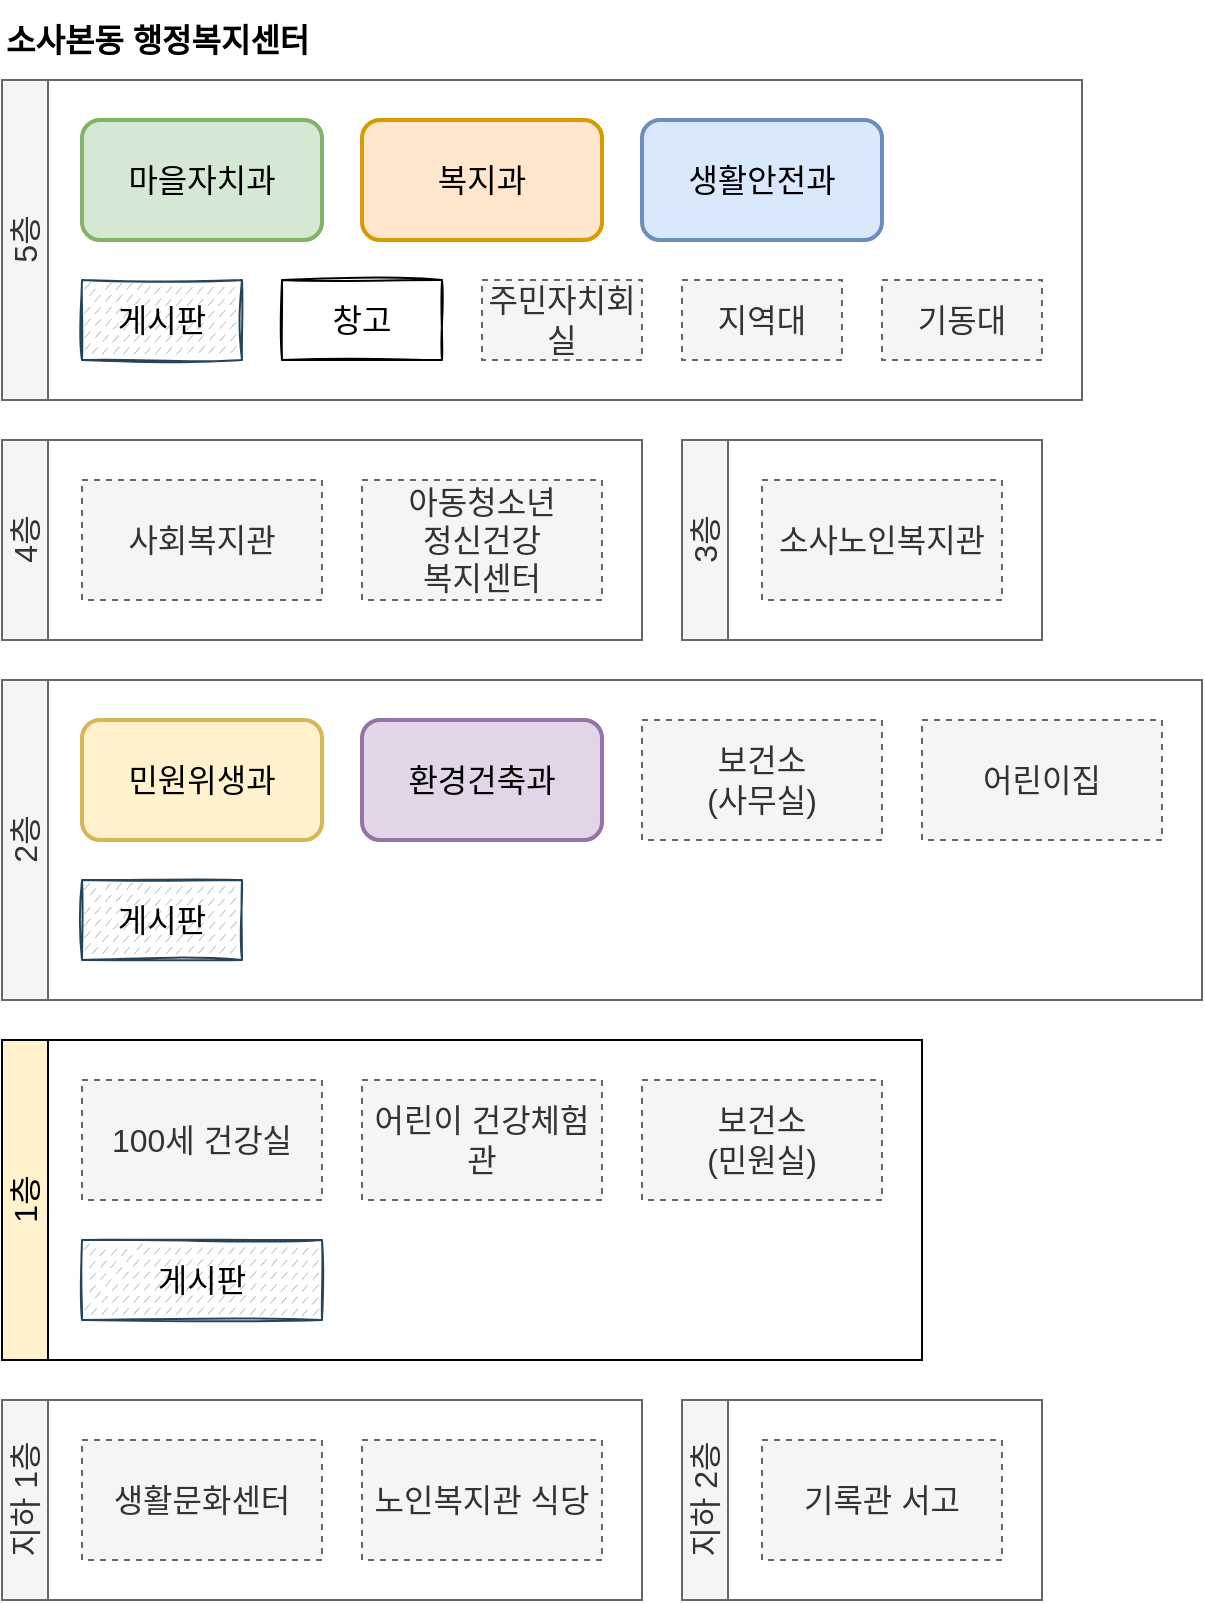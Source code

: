 <mxfile version="20.5.3" type="github">
  <diagram id="eLIVxNQiJWbGcrF2bT0w" name="페이지-1">
    <mxGraphModel dx="745" dy="540" grid="1" gridSize="10" guides="1" tooltips="1" connect="1" arrows="1" fold="1" page="1" pageScale="1" pageWidth="827" pageHeight="1169" math="0" shadow="0">
      <root>
        <mxCell id="0" />
        <mxCell id="1" parent="0" />
        <mxCell id="WZCAYHtos3Cy1ELbFCDV-2" value="소사본동 행정복지센터" style="text;strokeColor=none;fillColor=none;align=left;verticalAlign=middle;whiteSpace=wrap;rounded=0;fontSize=16;fontStyle=1;labelBorderColor=none;labelBackgroundColor=none;html=1;" parent="1" vertex="1">
          <mxGeometry x="40" y="40" width="200" height="40" as="geometry" />
        </mxCell>
        <mxCell id="WZCAYHtos3Cy1ELbFCDV-12" value="&lt;span style=&quot;font-weight: normal;&quot;&gt;5층&lt;/span&gt;" style="swimlane;whiteSpace=wrap;html=1;fontSize=16;fillColor=#f5f5f5;fontColor=#333333;strokeColor=#666666;horizontal=0;" parent="1" vertex="1">
          <mxGeometry x="40" y="80" width="540" height="160" as="geometry" />
        </mxCell>
        <mxCell id="WZCAYHtos3Cy1ELbFCDV-10" value="마을자치과" style="rounded=1;whiteSpace=wrap;html=1;fontSize=16;fillColor=#d5e8d4;strokeColor=#82b366;strokeWidth=2;glass=0;sketch=0;" parent="WZCAYHtos3Cy1ELbFCDV-12" vertex="1">
          <mxGeometry x="40" y="20" width="120" height="60" as="geometry" />
        </mxCell>
        <mxCell id="WZCAYHtos3Cy1ELbFCDV-13" value="복지과" style="rounded=1;whiteSpace=wrap;html=1;fontSize=16;fillColor=#ffe6cc;strokeColor=#d79b00;strokeWidth=2;glass=0;sketch=0;" parent="WZCAYHtos3Cy1ELbFCDV-12" vertex="1">
          <mxGeometry x="180" y="20" width="120" height="60" as="geometry" />
        </mxCell>
        <mxCell id="WZCAYHtos3Cy1ELbFCDV-14" value="생활안전과" style="rounded=1;whiteSpace=wrap;html=1;fontSize=16;fillColor=#dae8fc;strokeColor=#6c8ebf;strokeWidth=2;perimeterSpacing=0;glass=0;sketch=0;shadow=0;" parent="WZCAYHtos3Cy1ELbFCDV-12" vertex="1">
          <mxGeometry x="320" y="20" width="120" height="60" as="geometry" />
        </mxCell>
        <mxCell id="WZCAYHtos3Cy1ELbFCDV-15" value="창고" style="rounded=0;whiteSpace=wrap;html=1;fontSize=16;strokeWidth=1;sketch=1;" parent="WZCAYHtos3Cy1ELbFCDV-12" vertex="1">
          <mxGeometry x="140" y="100" width="80" height="40" as="geometry" />
        </mxCell>
        <mxCell id="WZCAYHtos3Cy1ELbFCDV-53" value="게시판" style="rounded=0;whiteSpace=wrap;html=1;fontSize=16;fillColor=#bac8d3;strokeColor=#23445d;sketch=1;perimeterSpacing=0;curveFitting=0.95;hachureAngle=-41;gradientColor=none;fillStyle=dashed;" parent="WZCAYHtos3Cy1ELbFCDV-12" vertex="1">
          <mxGeometry x="40" y="100" width="80" height="40" as="geometry" />
        </mxCell>
        <mxCell id="vdcQb1Do8qtpe8zLqnzl-1" value="주민자치회실" style="rounded=0;whiteSpace=wrap;html=1;fontSize=16;strokeWidth=1;sketch=0;fillColor=#f5f5f5;fontColor=#333333;strokeColor=#666666;dashed=1;" vertex="1" parent="WZCAYHtos3Cy1ELbFCDV-12">
          <mxGeometry x="240" y="100" width="80" height="40" as="geometry" />
        </mxCell>
        <mxCell id="vdcQb1Do8qtpe8zLqnzl-2" value="지역대" style="rounded=0;whiteSpace=wrap;html=1;fontSize=16;strokeWidth=1;sketch=0;fillColor=#f5f5f5;fontColor=#333333;strokeColor=#666666;dashed=1;" vertex="1" parent="WZCAYHtos3Cy1ELbFCDV-12">
          <mxGeometry x="340" y="100" width="80" height="40" as="geometry" />
        </mxCell>
        <mxCell id="vdcQb1Do8qtpe8zLqnzl-3" value="기동대" style="rounded=0;whiteSpace=wrap;html=1;fontSize=16;strokeWidth=1;sketch=0;fillColor=#f5f5f5;fontColor=#333333;strokeColor=#666666;dashed=1;" vertex="1" parent="WZCAYHtos3Cy1ELbFCDV-12">
          <mxGeometry x="440" y="100" width="80" height="40" as="geometry" />
        </mxCell>
        <mxCell id="WZCAYHtos3Cy1ELbFCDV-17" value="&lt;span style=&quot;font-weight: normal;&quot;&gt;4층&lt;/span&gt;" style="swimlane;whiteSpace=wrap;html=1;fontSize=16;fillColor=#f5f5f5;fontColor=#333333;strokeColor=#666666;horizontal=0;" parent="1" vertex="1">
          <mxGeometry x="40" y="260" width="320" height="100" as="geometry" />
        </mxCell>
        <mxCell id="WZCAYHtos3Cy1ELbFCDV-18" value="사회복지관" style="rounded=0;whiteSpace=wrap;html=1;fontSize=16;fillColor=#f5f5f5;fontColor=#333333;strokeColor=#666666;dashed=1;" parent="WZCAYHtos3Cy1ELbFCDV-17" vertex="1">
          <mxGeometry x="40" y="20" width="120" height="60" as="geometry" />
        </mxCell>
        <mxCell id="WZCAYHtos3Cy1ELbFCDV-19" value="아동청소년&lt;br&gt;정신건강&lt;br&gt;복지센터" style="rounded=0;whiteSpace=wrap;html=1;fontSize=16;fillColor=#f5f5f5;fontColor=#333333;strokeColor=#666666;dashed=1;" parent="WZCAYHtos3Cy1ELbFCDV-17" vertex="1">
          <mxGeometry x="180" y="20" width="120" height="60" as="geometry" />
        </mxCell>
        <mxCell id="WZCAYHtos3Cy1ELbFCDV-23" value="&lt;span style=&quot;font-weight: normal;&quot;&gt;3층&lt;/span&gt;" style="swimlane;whiteSpace=wrap;html=1;fontSize=16;fillColor=#f5f5f5;fontColor=#333333;strokeColor=#666666;horizontal=0;" parent="1" vertex="1">
          <mxGeometry x="380" y="260" width="180" height="100" as="geometry" />
        </mxCell>
        <mxCell id="WZCAYHtos3Cy1ELbFCDV-24" value="소사노인복지관" style="rounded=0;whiteSpace=wrap;html=1;fontSize=16;dashed=1;fillColor=#f5f5f5;strokeColor=#666666;fontColor=#333333;" parent="WZCAYHtos3Cy1ELbFCDV-23" vertex="1">
          <mxGeometry x="40" y="20" width="120" height="60" as="geometry" />
        </mxCell>
        <mxCell id="WZCAYHtos3Cy1ELbFCDV-29" value="&lt;span style=&quot;font-weight: normal;&quot;&gt;2층&lt;/span&gt;" style="swimlane;whiteSpace=wrap;html=1;fontSize=16;fillColor=#f5f5f5;fontColor=#333333;strokeColor=#666666;horizontal=0;" parent="1" vertex="1">
          <mxGeometry x="40" y="380" width="600" height="160" as="geometry" />
        </mxCell>
        <mxCell id="WZCAYHtos3Cy1ELbFCDV-30" value="민원위생과" style="rounded=1;whiteSpace=wrap;html=1;fontSize=16;fillColor=#fff2cc;strokeColor=#d6b656;strokeWidth=2;glass=0;sketch=0;" parent="WZCAYHtos3Cy1ELbFCDV-29" vertex="1">
          <mxGeometry x="40" y="20" width="120" height="60" as="geometry" />
        </mxCell>
        <mxCell id="WZCAYHtos3Cy1ELbFCDV-31" value="환경건축과" style="rounded=1;whiteSpace=wrap;html=1;fontSize=16;fillColor=#e1d5e7;strokeColor=#9673a6;strokeWidth=2;glass=0;sketch=0;" parent="WZCAYHtos3Cy1ELbFCDV-29" vertex="1">
          <mxGeometry x="180" y="20" width="120" height="60" as="geometry" />
        </mxCell>
        <mxCell id="WZCAYHtos3Cy1ELbFCDV-32" value="보건소&lt;br&gt;(사무실)" style="rounded=0;whiteSpace=wrap;html=1;fontSize=16;fillColor=#f5f5f5;strokeColor=#666666;fontColor=#333333;dashed=1;" parent="WZCAYHtos3Cy1ELbFCDV-29" vertex="1">
          <mxGeometry x="320" y="20" width="120" height="60" as="geometry" />
        </mxCell>
        <mxCell id="WZCAYHtos3Cy1ELbFCDV-33" value="어린이집" style="rounded=0;whiteSpace=wrap;html=1;fontSize=16;fillColor=#f5f5f5;strokeColor=#666666;fontColor=#333333;dashed=1;" parent="WZCAYHtos3Cy1ELbFCDV-29" vertex="1">
          <mxGeometry x="460" y="20" width="120" height="60" as="geometry" />
        </mxCell>
        <mxCell id="WZCAYHtos3Cy1ELbFCDV-50" value="게시판" style="rounded=0;whiteSpace=wrap;html=1;fontSize=16;fillColor=#bac8d3;strokeColor=#23445d;sketch=1;curveFitting=0.95;hachureAngle=-41;gradientColor=none;fillStyle=dashed;" parent="WZCAYHtos3Cy1ELbFCDV-29" vertex="1">
          <mxGeometry x="40" y="100" width="80" height="40" as="geometry" />
        </mxCell>
        <mxCell id="WZCAYHtos3Cy1ELbFCDV-35" value="&lt;span style=&quot;font-weight: normal;&quot;&gt;1층&lt;/span&gt;" style="swimlane;whiteSpace=wrap;html=1;fontSize=16;rounded=0;sketch=0;shadow=0;glass=0;swimlaneLine=1;fillColor=#fff2cc;strokeColor=#000000;horizontal=0;" parent="1" vertex="1">
          <mxGeometry x="40" y="560" width="460" height="160" as="geometry" />
        </mxCell>
        <mxCell id="WZCAYHtos3Cy1ELbFCDV-37" value="100세 건강실" style="rounded=0;whiteSpace=wrap;html=1;fontSize=16;fillColor=#f5f5f5;strokeColor=#666666;fontColor=#333333;dashed=1;" parent="WZCAYHtos3Cy1ELbFCDV-35" vertex="1">
          <mxGeometry x="40" y="20" width="120" height="60" as="geometry" />
        </mxCell>
        <mxCell id="WZCAYHtos3Cy1ELbFCDV-38" value="어린이 건강체험관" style="rounded=0;whiteSpace=wrap;html=1;fontSize=16;fillColor=#f5f5f5;strokeColor=#666666;fontColor=#333333;dashed=1;" parent="WZCAYHtos3Cy1ELbFCDV-35" vertex="1">
          <mxGeometry x="180" y="20" width="120" height="60" as="geometry" />
        </mxCell>
        <mxCell id="WZCAYHtos3Cy1ELbFCDV-49" value="게시판" style="rounded=0;whiteSpace=wrap;html=1;fontSize=16;fillColor=#bac8d3;strokeColor=#23445d;sketch=1;curveFitting=0.95;hachureAngle=-41;gradientColor=none;fillStyle=dashed;" parent="WZCAYHtos3Cy1ELbFCDV-35" vertex="1">
          <mxGeometry x="40" y="100" width="120" height="40" as="geometry" />
        </mxCell>
        <mxCell id="WZCAYHtos3Cy1ELbFCDV-36" value="보건소&lt;br&gt;(민원실)" style="rounded=0;whiteSpace=wrap;html=1;fontSize=16;fillColor=#f5f5f5;strokeColor=#666666;fontColor=#333333;dashed=1;" parent="WZCAYHtos3Cy1ELbFCDV-35" vertex="1">
          <mxGeometry x="320" y="20" width="120" height="60" as="geometry" />
        </mxCell>
        <mxCell id="WZCAYHtos3Cy1ELbFCDV-41" value="&lt;span style=&quot;font-weight: normal;&quot;&gt;지하 1층&lt;/span&gt;" style="swimlane;whiteSpace=wrap;html=1;fontSize=16;fillColor=#f5f5f5;fontColor=#333333;strokeColor=#666666;horizontal=0;" parent="1" vertex="1">
          <mxGeometry x="40" y="740" width="320" height="100" as="geometry" />
        </mxCell>
        <mxCell id="WZCAYHtos3Cy1ELbFCDV-42" value="생활문화센터" style="rounded=0;whiteSpace=wrap;html=1;fontSize=16;fillColor=#f5f5f5;strokeColor=#666666;fontColor=#333333;dashed=1;" parent="WZCAYHtos3Cy1ELbFCDV-41" vertex="1">
          <mxGeometry x="40" y="20" width="120" height="60" as="geometry" />
        </mxCell>
        <mxCell id="WZCAYHtos3Cy1ELbFCDV-43" value="노인복지관 식당" style="rounded=0;whiteSpace=wrap;html=1;fontSize=16;fillColor=#f5f5f5;strokeColor=#666666;fontColor=#333333;dashed=1;" parent="WZCAYHtos3Cy1ELbFCDV-41" vertex="1">
          <mxGeometry x="180" y="20" width="120" height="60" as="geometry" />
        </mxCell>
        <mxCell id="WZCAYHtos3Cy1ELbFCDV-45" value="&lt;span style=&quot;font-weight: normal;&quot;&gt;지하 2층&lt;br&gt;&lt;/span&gt;" style="swimlane;whiteSpace=wrap;html=1;fontSize=16;fillColor=#f5f5f5;fontColor=#333333;strokeColor=#666666;horizontal=0;" parent="1" vertex="1">
          <mxGeometry x="380" y="740" width="180" height="100" as="geometry" />
        </mxCell>
        <mxCell id="WZCAYHtos3Cy1ELbFCDV-46" value="기록관 서고" style="rounded=0;whiteSpace=wrap;html=1;fontSize=16;fillColor=#f5f5f5;strokeColor=#666666;fontColor=#333333;dashed=1;" parent="WZCAYHtos3Cy1ELbFCDV-45" vertex="1">
          <mxGeometry x="40" y="20" width="120" height="60" as="geometry" />
        </mxCell>
      </root>
    </mxGraphModel>
  </diagram>
</mxfile>

